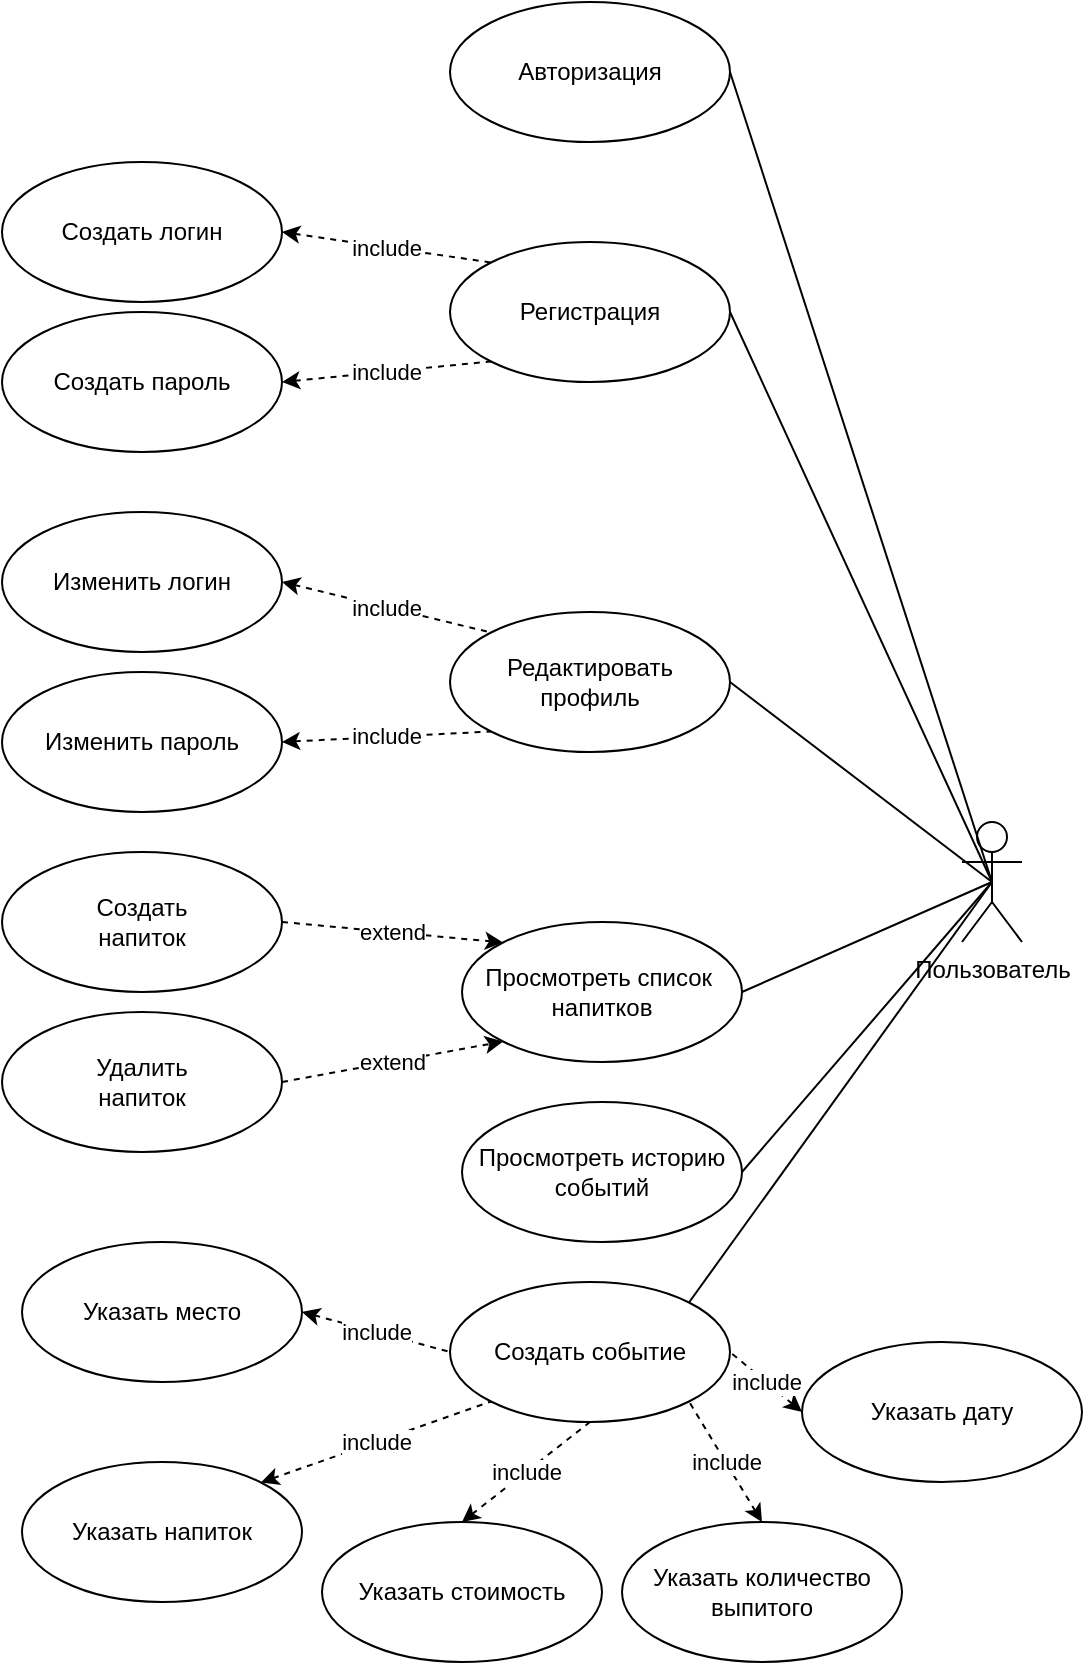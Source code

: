 <mxfile version="23.0.2" type="device">
  <diagram name="Страница — 1" id="TLnPnsaPc1FcU1qFOi9q">
    <mxGraphModel dx="1098" dy="820" grid="1" gridSize="10" guides="1" tooltips="1" connect="1" arrows="1" fold="1" page="1" pageScale="1" pageWidth="827" pageHeight="1169" math="0" shadow="0">
      <root>
        <mxCell id="0" />
        <mxCell id="1" parent="0" />
        <mxCell id="o4K1NYcA1T3umlR-PLgp-1" value="Пользователь" style="shape=umlActor;verticalLabelPosition=bottom;verticalAlign=top;html=1;" vertex="1" parent="1">
          <mxGeometry x="670" y="620" width="30" height="60" as="geometry" />
        </mxCell>
        <mxCell id="o4K1NYcA1T3umlR-PLgp-2" value="Авторизация" style="ellipse;whiteSpace=wrap;html=1;" vertex="1" parent="1">
          <mxGeometry x="414" y="210" width="140" height="70" as="geometry" />
        </mxCell>
        <mxCell id="o4K1NYcA1T3umlR-PLgp-4" value="Регистрация" style="ellipse;whiteSpace=wrap;html=1;" vertex="1" parent="1">
          <mxGeometry x="414" y="330" width="140" height="70" as="geometry" />
        </mxCell>
        <mxCell id="o4K1NYcA1T3umlR-PLgp-5" value="Создать логин" style="ellipse;whiteSpace=wrap;html=1;" vertex="1" parent="1">
          <mxGeometry x="190" y="290" width="140" height="70" as="geometry" />
        </mxCell>
        <mxCell id="o4K1NYcA1T3umlR-PLgp-6" value="Создать пароль" style="ellipse;whiteSpace=wrap;html=1;" vertex="1" parent="1">
          <mxGeometry x="190" y="365" width="140" height="70" as="geometry" />
        </mxCell>
        <mxCell id="o4K1NYcA1T3umlR-PLgp-7" value="Редактировать&lt;br&gt;профиль" style="ellipse;whiteSpace=wrap;html=1;" vertex="1" parent="1">
          <mxGeometry x="414" y="515" width="140" height="70" as="geometry" />
        </mxCell>
        <mxCell id="o4K1NYcA1T3umlR-PLgp-8" value="Изменить логин" style="ellipse;whiteSpace=wrap;html=1;" vertex="1" parent="1">
          <mxGeometry x="190" y="465" width="140" height="70" as="geometry" />
        </mxCell>
        <mxCell id="o4K1NYcA1T3umlR-PLgp-9" value="Изменить пароль" style="ellipse;whiteSpace=wrap;html=1;" vertex="1" parent="1">
          <mxGeometry x="190" y="545" width="140" height="70" as="geometry" />
        </mxCell>
        <mxCell id="o4K1NYcA1T3umlR-PLgp-10" value="Просмотреть историю&lt;br&gt;событий" style="ellipse;whiteSpace=wrap;html=1;" vertex="1" parent="1">
          <mxGeometry x="420" y="760" width="140" height="70" as="geometry" />
        </mxCell>
        <mxCell id="o4K1NYcA1T3umlR-PLgp-11" value="Просмотреть список&amp;nbsp;&lt;br&gt;напитков" style="ellipse;whiteSpace=wrap;html=1;" vertex="1" parent="1">
          <mxGeometry x="420" y="670" width="140" height="70" as="geometry" />
        </mxCell>
        <mxCell id="o4K1NYcA1T3umlR-PLgp-12" value="Создать&lt;br&gt;напиток" style="ellipse;whiteSpace=wrap;html=1;" vertex="1" parent="1">
          <mxGeometry x="190" y="635" width="140" height="70" as="geometry" />
        </mxCell>
        <mxCell id="o4K1NYcA1T3umlR-PLgp-13" value="Удалить&lt;br&gt;напиток" style="ellipse;whiteSpace=wrap;html=1;" vertex="1" parent="1">
          <mxGeometry x="190" y="715" width="140" height="70" as="geometry" />
        </mxCell>
        <mxCell id="o4K1NYcA1T3umlR-PLgp-14" value="Создать событие" style="ellipse;whiteSpace=wrap;html=1;" vertex="1" parent="1">
          <mxGeometry x="414" y="850" width="140" height="70" as="geometry" />
        </mxCell>
        <mxCell id="o4K1NYcA1T3umlR-PLgp-15" value="Указать место" style="ellipse;whiteSpace=wrap;html=1;" vertex="1" parent="1">
          <mxGeometry x="200" y="830" width="140" height="70" as="geometry" />
        </mxCell>
        <mxCell id="o4K1NYcA1T3umlR-PLgp-16" value="Указать напиток" style="ellipse;whiteSpace=wrap;html=1;" vertex="1" parent="1">
          <mxGeometry x="200" y="940" width="140" height="70" as="geometry" />
        </mxCell>
        <mxCell id="o4K1NYcA1T3umlR-PLgp-17" value="Указать стоимость" style="ellipse;whiteSpace=wrap;html=1;" vertex="1" parent="1">
          <mxGeometry x="350" y="970" width="140" height="70" as="geometry" />
        </mxCell>
        <mxCell id="o4K1NYcA1T3umlR-PLgp-18" value="Указать количество&lt;br&gt;выпитого" style="ellipse;whiteSpace=wrap;html=1;" vertex="1" parent="1">
          <mxGeometry x="500" y="970" width="140" height="70" as="geometry" />
        </mxCell>
        <mxCell id="o4K1NYcA1T3umlR-PLgp-19" value="" style="endArrow=none;html=1;rounded=0;entryX=0.5;entryY=0.5;entryDx=0;entryDy=0;entryPerimeter=0;exitX=1;exitY=0.5;exitDx=0;exitDy=0;" edge="1" parent="1" source="o4K1NYcA1T3umlR-PLgp-2" target="o4K1NYcA1T3umlR-PLgp-1">
          <mxGeometry width="50" height="50" relative="1" as="geometry">
            <mxPoint x="540" y="660" as="sourcePoint" />
            <mxPoint x="590" y="610" as="targetPoint" />
          </mxGeometry>
        </mxCell>
        <mxCell id="o4K1NYcA1T3umlR-PLgp-21" value="" style="endArrow=none;html=1;rounded=0;exitX=0.5;exitY=0.5;exitDx=0;exitDy=0;exitPerimeter=0;entryX=1;entryY=0.5;entryDx=0;entryDy=0;" edge="1" parent="1" source="o4K1NYcA1T3umlR-PLgp-1" target="o4K1NYcA1T3umlR-PLgp-4">
          <mxGeometry width="50" height="50" relative="1" as="geometry">
            <mxPoint x="580" y="640" as="sourcePoint" />
            <mxPoint x="630" y="590" as="targetPoint" />
          </mxGeometry>
        </mxCell>
        <mxCell id="o4K1NYcA1T3umlR-PLgp-22" value="" style="endArrow=none;html=1;rounded=0;entryX=0.5;entryY=0.5;entryDx=0;entryDy=0;entryPerimeter=0;exitX=1;exitY=0.5;exitDx=0;exitDy=0;" edge="1" parent="1" source="o4K1NYcA1T3umlR-PLgp-7" target="o4K1NYcA1T3umlR-PLgp-1">
          <mxGeometry width="50" height="50" relative="1" as="geometry">
            <mxPoint x="570" y="660" as="sourcePoint" />
            <mxPoint x="620" y="610" as="targetPoint" />
          </mxGeometry>
        </mxCell>
        <mxCell id="o4K1NYcA1T3umlR-PLgp-23" value="" style="endArrow=none;html=1;rounded=0;entryX=0.5;entryY=0.5;entryDx=0;entryDy=0;entryPerimeter=0;exitX=1;exitY=0.5;exitDx=0;exitDy=0;" edge="1" parent="1" source="o4K1NYcA1T3umlR-PLgp-11" target="o4K1NYcA1T3umlR-PLgp-1">
          <mxGeometry width="50" height="50" relative="1" as="geometry">
            <mxPoint x="620" y="700" as="sourcePoint" />
            <mxPoint x="670" y="650" as="targetPoint" />
          </mxGeometry>
        </mxCell>
        <mxCell id="o4K1NYcA1T3umlR-PLgp-24" value="" style="endArrow=none;html=1;rounded=0;entryX=0.5;entryY=0.5;entryDx=0;entryDy=0;entryPerimeter=0;exitX=1;exitY=0.5;exitDx=0;exitDy=0;" edge="1" parent="1" source="o4K1NYcA1T3umlR-PLgp-10" target="o4K1NYcA1T3umlR-PLgp-1">
          <mxGeometry width="50" height="50" relative="1" as="geometry">
            <mxPoint x="610" y="800" as="sourcePoint" />
            <mxPoint x="660" y="750" as="targetPoint" />
          </mxGeometry>
        </mxCell>
        <mxCell id="o4K1NYcA1T3umlR-PLgp-25" value="" style="endArrow=none;html=1;rounded=0;entryX=0.5;entryY=0.5;entryDx=0;entryDy=0;entryPerimeter=0;exitX=1;exitY=0;exitDx=0;exitDy=0;" edge="1" parent="1" source="o4K1NYcA1T3umlR-PLgp-14" target="o4K1NYcA1T3umlR-PLgp-1">
          <mxGeometry width="50" height="50" relative="1" as="geometry">
            <mxPoint x="640" y="870" as="sourcePoint" />
            <mxPoint x="690" y="820" as="targetPoint" />
          </mxGeometry>
        </mxCell>
        <mxCell id="o4K1NYcA1T3umlR-PLgp-27" value="include" style="endArrow=none;html=1;rounded=0;entryX=0;entryY=0;entryDx=0;entryDy=0;exitX=1;exitY=0.5;exitDx=0;exitDy=0;dashed=1;endFill=0;startArrow=classic;startFill=1;" edge="1" parent="1" source="o4K1NYcA1T3umlR-PLgp-5" target="o4K1NYcA1T3umlR-PLgp-4">
          <mxGeometry width="50" height="50" relative="1" as="geometry">
            <mxPoint x="340" y="370" as="sourcePoint" />
            <mxPoint x="390" y="320" as="targetPoint" />
          </mxGeometry>
        </mxCell>
        <mxCell id="o4K1NYcA1T3umlR-PLgp-28" value="include" style="endArrow=none;html=1;rounded=0;entryX=0;entryY=1;entryDx=0;entryDy=0;exitX=1;exitY=0.5;exitDx=0;exitDy=0;dashed=1;endFill=0;startArrow=classic;startFill=1;" edge="1" parent="1" source="o4K1NYcA1T3umlR-PLgp-6" target="o4K1NYcA1T3umlR-PLgp-4">
          <mxGeometry width="50" height="50" relative="1" as="geometry">
            <mxPoint x="340" y="335" as="sourcePoint" />
            <mxPoint x="424" y="375" as="targetPoint" />
          </mxGeometry>
        </mxCell>
        <mxCell id="o4K1NYcA1T3umlR-PLgp-29" value="include" style="endArrow=none;html=1;rounded=0;entryX=0;entryY=0;entryDx=0;entryDy=0;exitX=1;exitY=0.5;exitDx=0;exitDy=0;dashed=1;endFill=0;startArrow=classic;startFill=1;" edge="1" parent="1" source="o4K1NYcA1T3umlR-PLgp-8" target="o4K1NYcA1T3umlR-PLgp-7">
          <mxGeometry width="50" height="50" relative="1" as="geometry">
            <mxPoint x="340" y="410" as="sourcePoint" />
            <mxPoint x="445" y="400" as="targetPoint" />
          </mxGeometry>
        </mxCell>
        <mxCell id="o4K1NYcA1T3umlR-PLgp-30" value="include" style="endArrow=none;html=1;rounded=0;entryX=0;entryY=1;entryDx=0;entryDy=0;exitX=1;exitY=0.5;exitDx=0;exitDy=0;dashed=1;endFill=0;startArrow=classic;startFill=1;" edge="1" parent="1" source="o4K1NYcA1T3umlR-PLgp-9" target="o4K1NYcA1T3umlR-PLgp-7">
          <mxGeometry width="50" height="50" relative="1" as="geometry">
            <mxPoint x="340" y="410" as="sourcePoint" />
            <mxPoint x="445" y="400" as="targetPoint" />
          </mxGeometry>
        </mxCell>
        <mxCell id="o4K1NYcA1T3umlR-PLgp-32" value="extend" style="endArrow=classic;html=1;rounded=0;dashed=1;endFill=1;exitX=1;exitY=0.5;exitDx=0;exitDy=0;entryX=0;entryY=0;entryDx=0;entryDy=0;" edge="1" parent="1" source="o4K1NYcA1T3umlR-PLgp-12" target="o4K1NYcA1T3umlR-PLgp-11">
          <mxGeometry width="50" height="50" relative="1" as="geometry">
            <mxPoint x="360" y="650" as="sourcePoint" />
            <mxPoint x="440" y="630" as="targetPoint" />
          </mxGeometry>
        </mxCell>
        <mxCell id="o4K1NYcA1T3umlR-PLgp-33" value="extend" style="endArrow=classic;html=1;rounded=0;dashed=1;endFill=1;exitX=1;exitY=0.5;exitDx=0;exitDy=0;entryX=0;entryY=1;entryDx=0;entryDy=0;" edge="1" parent="1" source="o4K1NYcA1T3umlR-PLgp-13" target="o4K1NYcA1T3umlR-PLgp-11">
          <mxGeometry width="50" height="50" relative="1" as="geometry">
            <mxPoint x="340" y="680" as="sourcePoint" />
            <mxPoint x="430" y="715" as="targetPoint" />
          </mxGeometry>
        </mxCell>
        <mxCell id="o4K1NYcA1T3umlR-PLgp-35" value="include" style="endArrow=none;html=1;rounded=0;entryX=0;entryY=0.5;entryDx=0;entryDy=0;exitX=1;exitY=0.5;exitDx=0;exitDy=0;dashed=1;endFill=0;startArrow=classic;startFill=1;" edge="1" parent="1" source="o4K1NYcA1T3umlR-PLgp-15" target="o4K1NYcA1T3umlR-PLgp-14">
          <mxGeometry width="50" height="50" relative="1" as="geometry">
            <mxPoint x="340" y="590" as="sourcePoint" />
            <mxPoint x="445" y="585" as="targetPoint" />
          </mxGeometry>
        </mxCell>
        <mxCell id="o4K1NYcA1T3umlR-PLgp-36" value="include" style="endArrow=none;html=1;rounded=0;entryX=0;entryY=1;entryDx=0;entryDy=0;exitX=1;exitY=0;exitDx=0;exitDy=0;dashed=1;endFill=0;startArrow=classic;startFill=1;" edge="1" parent="1" source="o4K1NYcA1T3umlR-PLgp-16" target="o4K1NYcA1T3umlR-PLgp-14">
          <mxGeometry width="50" height="50" relative="1" as="geometry">
            <mxPoint x="350" y="875" as="sourcePoint" />
            <mxPoint x="424" y="895" as="targetPoint" />
          </mxGeometry>
        </mxCell>
        <mxCell id="o4K1NYcA1T3umlR-PLgp-37" value="include" style="endArrow=none;html=1;rounded=0;entryX=0.5;entryY=1;entryDx=0;entryDy=0;exitX=0.5;exitY=0;exitDx=0;exitDy=0;dashed=1;endFill=0;startArrow=classic;startFill=1;" edge="1" parent="1" source="o4K1NYcA1T3umlR-PLgp-17" target="o4K1NYcA1T3umlR-PLgp-14">
          <mxGeometry width="50" height="50" relative="1" as="geometry">
            <mxPoint x="329" y="960" as="sourcePoint" />
            <mxPoint x="445" y="920" as="targetPoint" />
          </mxGeometry>
        </mxCell>
        <mxCell id="o4K1NYcA1T3umlR-PLgp-38" value="include" style="endArrow=none;html=1;rounded=0;entryX=1;entryY=1;entryDx=0;entryDy=0;exitX=0.5;exitY=0;exitDx=0;exitDy=0;dashed=1;endFill=0;startArrow=classic;startFill=1;" edge="1" parent="1" source="o4K1NYcA1T3umlR-PLgp-18" target="o4K1NYcA1T3umlR-PLgp-14">
          <mxGeometry width="50" height="50" relative="1" as="geometry">
            <mxPoint x="440" y="980" as="sourcePoint" />
            <mxPoint x="494" y="930" as="targetPoint" />
          </mxGeometry>
        </mxCell>
        <mxCell id="o4K1NYcA1T3umlR-PLgp-39" value="Указать дату" style="ellipse;whiteSpace=wrap;html=1;" vertex="1" parent="1">
          <mxGeometry x="590" y="880" width="140" height="70" as="geometry" />
        </mxCell>
        <mxCell id="o4K1NYcA1T3umlR-PLgp-40" value="include" style="endArrow=none;html=1;rounded=0;entryX=1;entryY=0.5;entryDx=0;entryDy=0;exitX=0;exitY=0.5;exitDx=0;exitDy=0;dashed=1;endFill=0;startArrow=classic;startFill=1;" edge="1" parent="1" source="o4K1NYcA1T3umlR-PLgp-39" target="o4K1NYcA1T3umlR-PLgp-14">
          <mxGeometry width="50" height="50" relative="1" as="geometry">
            <mxPoint x="580" y="980" as="sourcePoint" />
            <mxPoint x="543" y="920" as="targetPoint" />
          </mxGeometry>
        </mxCell>
      </root>
    </mxGraphModel>
  </diagram>
</mxfile>
